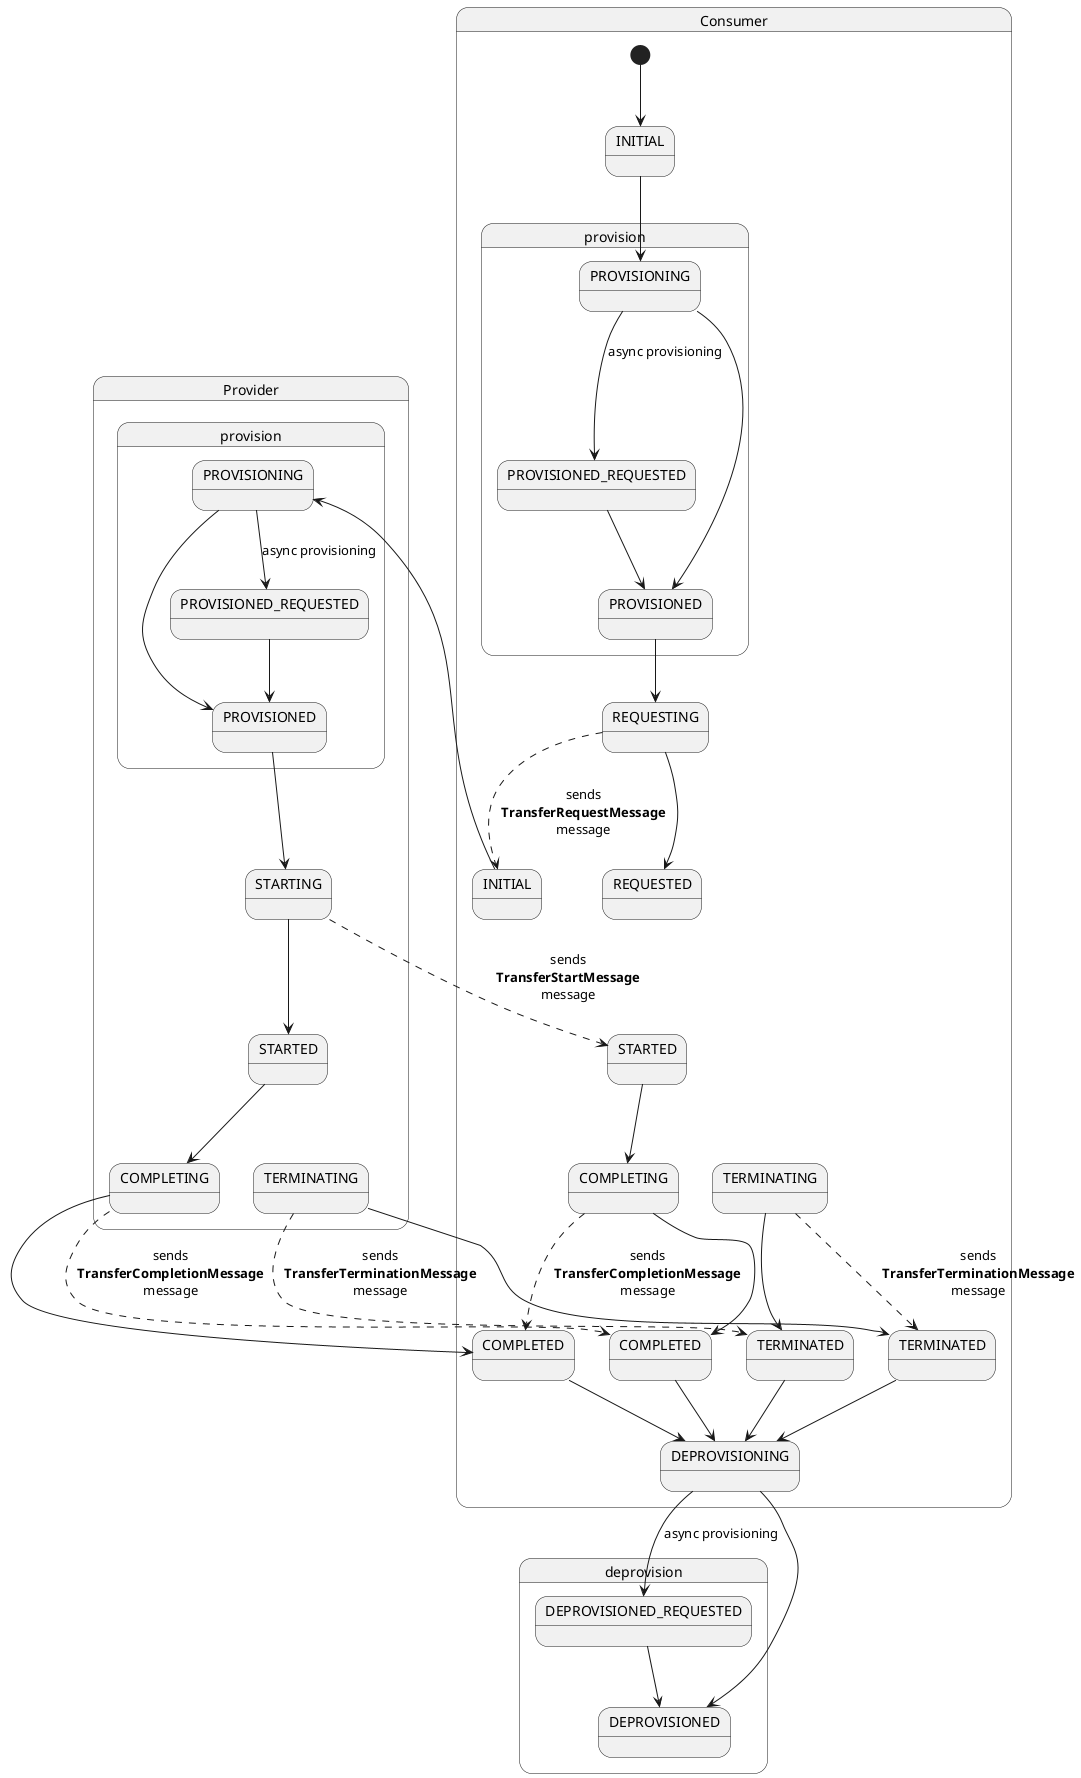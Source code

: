 '
'  Copyright (c) 2023 Bayerische Motoren Werke Aktiengesellschaft (BMW AG)
'
'  This program and the accompanying materials are made available under the
'  terms of the Apache License, Version 2.0 which is available at
'  https://www.apache.org/licenses/LICENSE-2.0
'
'  SPDX-License-Identifier: Apache-2.0
'
'  Contributors:
'       Bayerische Motoren Werke Aktiengesellschaft (BMW AG) - Initial Draft
'
'

@startuml

state Consumer {
  state "INITIAL" as INITIAL_consumer {
  }
  state "STARTED" as STARTED_consumer {
  }
  state "COMPLETING" as COMPLETING_consumer {
  }
  state "COMPLETED" as COMPLETED_consumer {
  }
  state "provision" as provision_consumer {
      state "PROVISIONING" as PROVISIONING_consumer {
      }
      state "PROVISIONED_REQUESTED" as PROVISIONED_REQUESTED_consumer {
      }
      state "PROVISIONED" as PROVISIONED_consumer {
      }
      PROVISIONING_consumer --> PROVISIONED_REQUESTED_consumer : async provisioning
      PROVISIONED_REQUESTED_consumer --> PROVISIONED_consumer
      PROVISIONING_consumer --> PROVISIONED_consumer
  }
  state "TERMINATING" as TERMINATING_consumer {
  }
  state "TERMINATED" as TERMINATED_consumer {
  }

  [*] --> INITIAL_consumer
  INITIAL_consumer --> PROVISIONING_consumer
  PROVISIONED_consumer --> REQUESTING
  REQUESTING --> REQUESTED
  REQUESTING -[dashed]-> INITIAL_provider : sends\n**TransferRequestMessage**\nmessage

  REQUESTED -[hidden]-> STARTED_consumer : used for layout

  STARTED_consumer --> COMPLETING_consumer

  COMPLETING_consumer --> COMPLETED_consumer
  COMPLETING_consumer -[dashed]-> COMPLETED_provider : sends\n**TransferCompletionMessage**\nmessage
  COMPLETED_consumer --> DEPROVISIONING

  STARTED_consumer -[hidden]-> TERMINATING_consumer : used for layout
  TERMINATING_consumer --> TERMINATED_consumer
  TERMINATING_consumer -[dashed]-> TERMINATED_provider : sends\n**TransferTerminationMessage**\nmessage
  TERMINATED_consumer --> DEPROVISIONING
}

state Provider {
  state "INITIAL" as INITIAL_provider {
  }
  state "STARTING" as STARTING_provider {
  }
  state "STARTED" as STARTED_provider {
  }
  state "COMPLETING" as COMPLETING_provider {
  }
  state "COMPLETED" as COMPLETED_provider {
  }
  state "provision" as provision_provider {
      state "PROVISIONING" as PROVISIONING_provider {
      }
      state "PROVISIONED_REQUESTED" as PROVISIONED_REQUESTED_provider {
      }
      state "PROVISIONED" as PROVISIONED_provider {
      }
      PROVISIONING_provider --> PROVISIONED_REQUESTED_provider : async provisioning
      PROVISIONED_REQUESTED_provider --> PROVISIONED_provider
      PROVISIONING_provider --> PROVISIONED_provider
  }
  state "TERMINATING" as TERMINATING_provider {
  }
  state "TERMINATED" as TERMINATED_provider {
  }

  INITIAL_provider --> PROVISIONING_provider
  PROVISIONED_provider --> STARTING_provider
  STARTING_provider --> STARTED_provider
  STARTING_provider -[dashed]-> STARTED_consumer : sends\n**TransferStartMessage**\nmessage

  STARTED_provider --> COMPLETING_provider
  COMPLETING_provider --> COMPLETED_provider
  COMPLETING_provider -[dashed]-> COMPLETED_consumer : sends\n**TransferCompletionMessage**\nmessage
  COMPLETED_provider --> DEPROVISIONING

  STARTED_provider -[hidden]-> TERMINATING_provider : used for layout
  TERMINATING_provider --> TERMINATED_provider
  TERMINATING_provider -[dashed]-> TERMINATED_consumer : sends\n**TransferTerminationMessage**\nmessage
  TERMINATED_provider --> DEPROVISIONING
}

state deprovision {
    state DEPROVISIONING {
    }
    state DEPROVISIONED {
    }
    DEPROVISIONING --> DEPROVISIONED_REQUESTED : async provisioning
    DEPROVISIONED_REQUESTED --> DEPROVISIONED
    DEPROVISIONING --> DEPROVISIONED
}

@enduml
